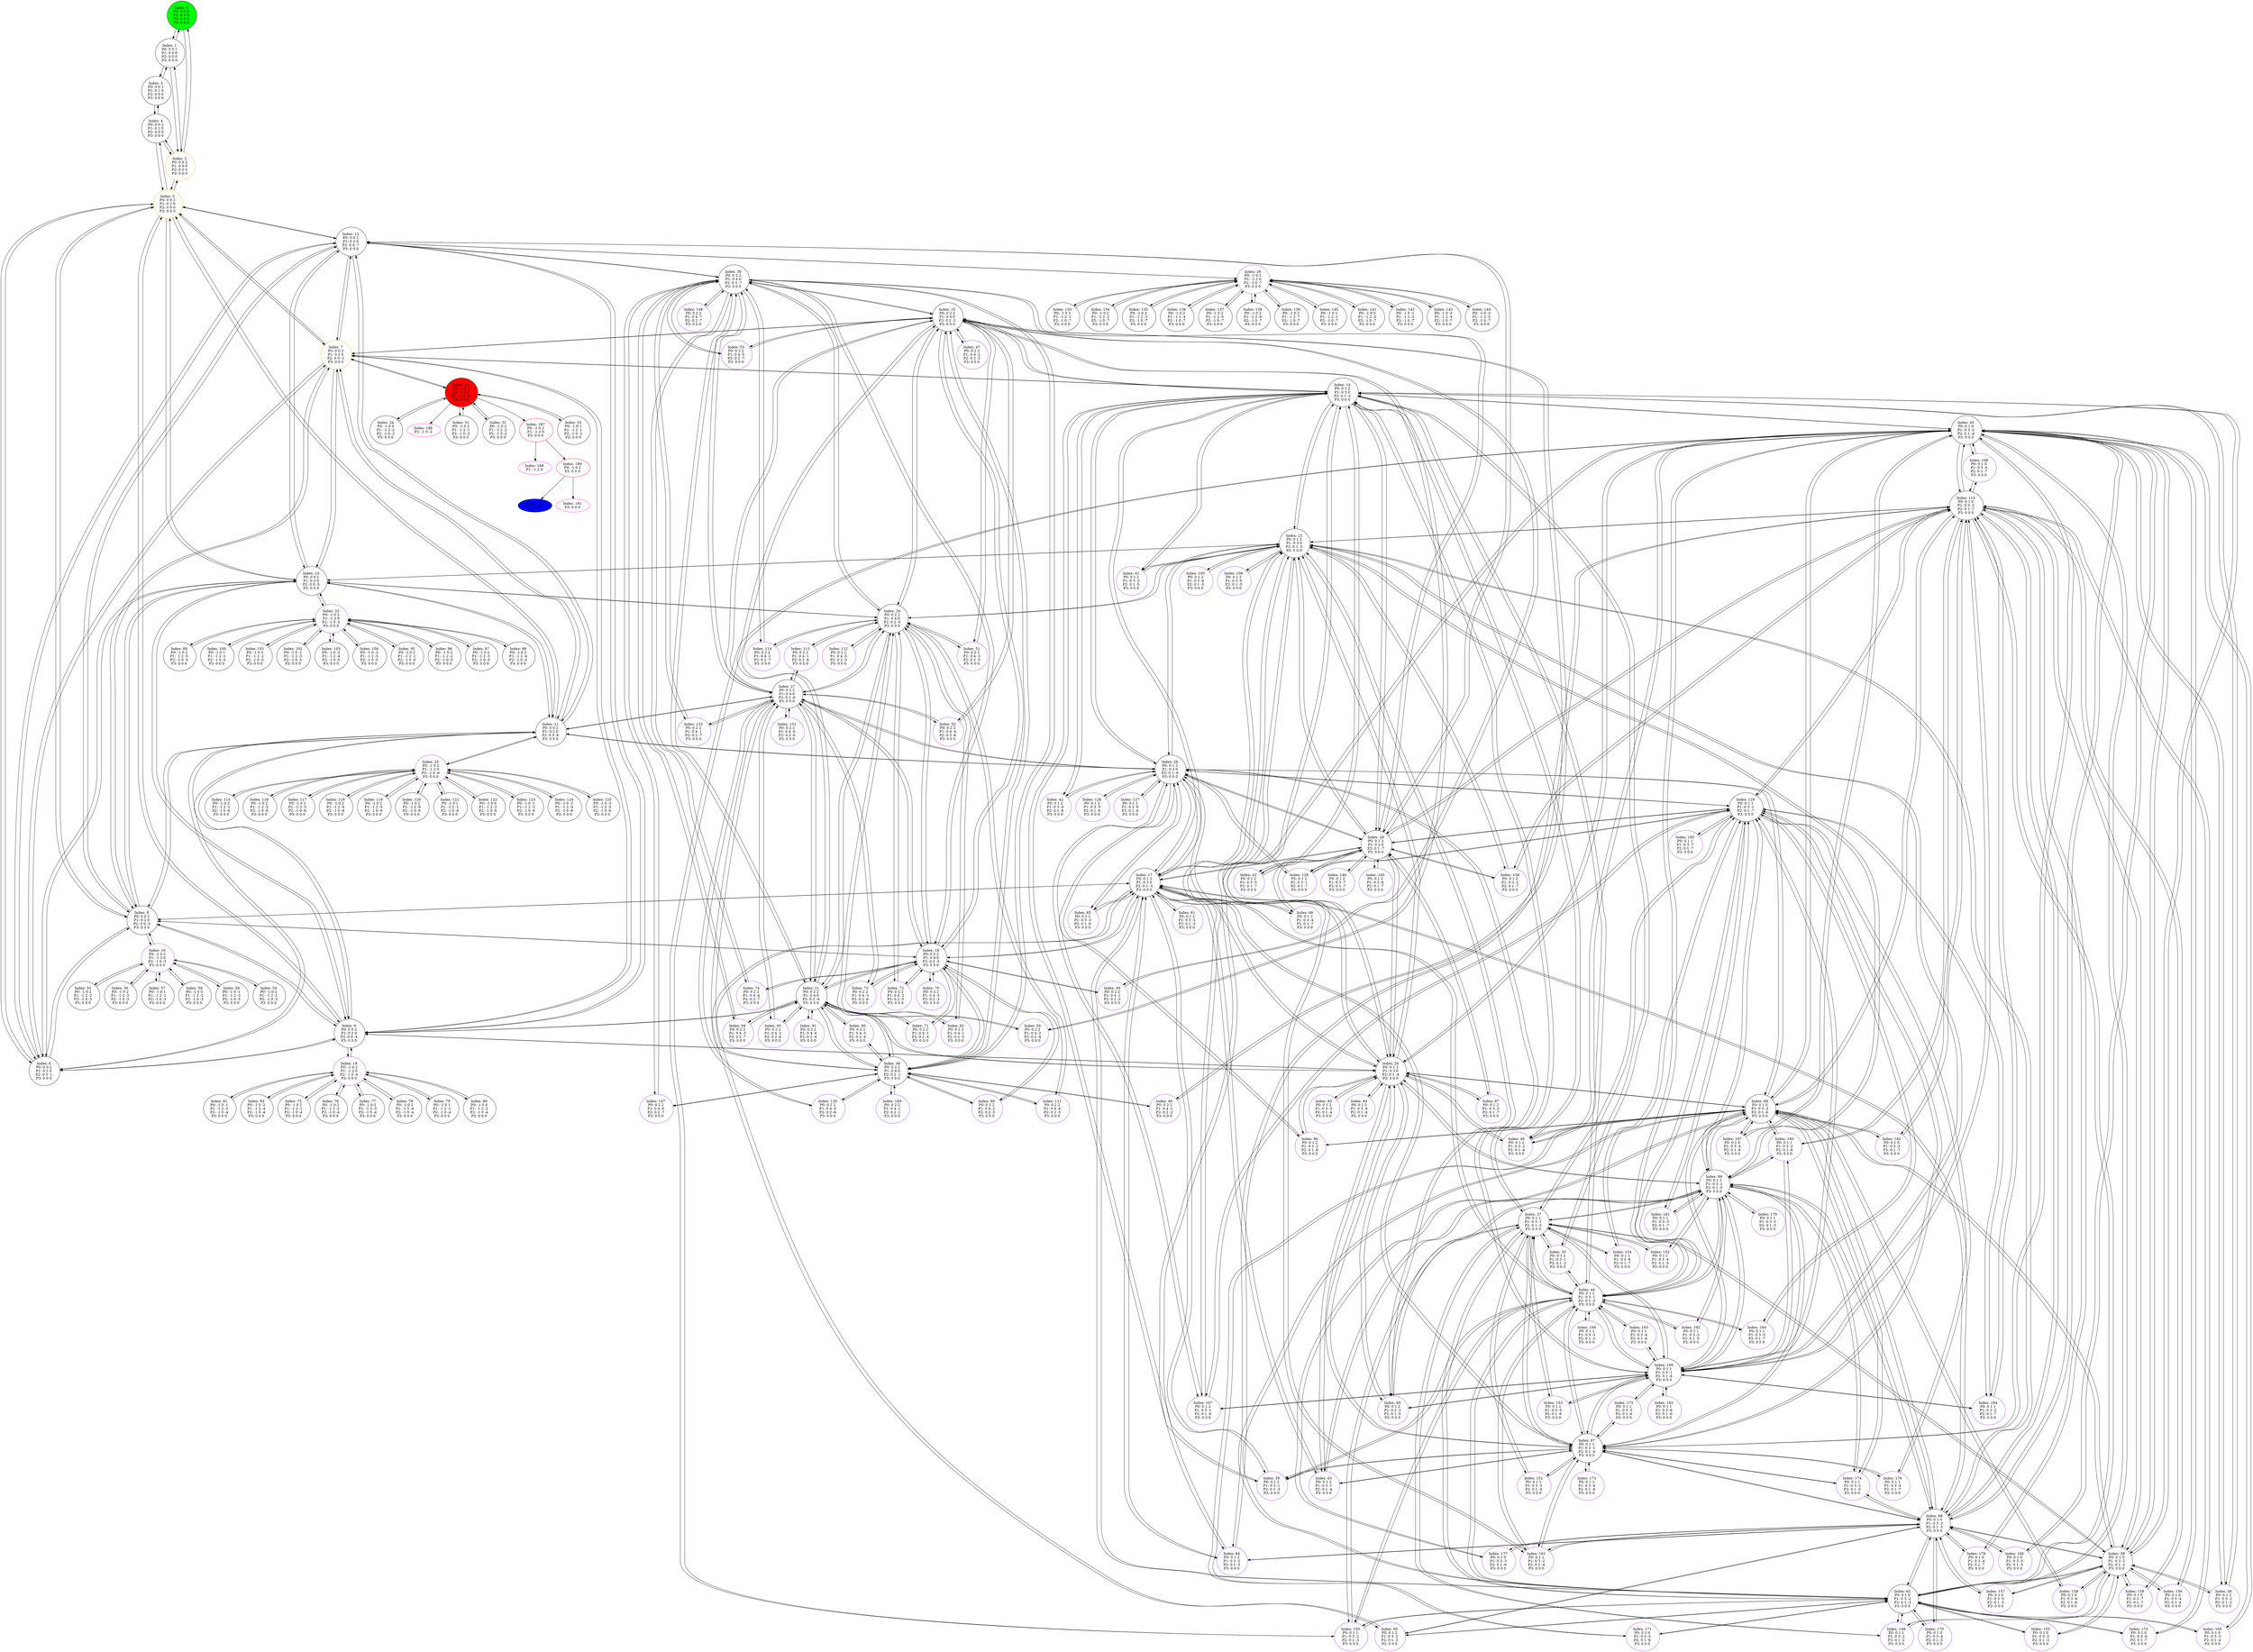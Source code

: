 digraph G {
color = "black"
0[label = "Index: 0 
P0: 0 0 0 
P1: 0 0 0 
P2: 0 0 0 
P3: 0 0 0 
", style="filled", fillcolor = "green"]
1[label = "Index: 1 
P0: 0 0 1 
P1: 0 0 0 
P2: 0 0 0 
P3: 0 0 0 
"]
2[label = "Index: 2 
P0: 0 0 2 
P1: 0 0 0 
P2: 0 0 0 
P3: 0 0 0 
", color = "orange"]
3[label = "Index: 3 
P0: 0 0 1 
P1: 0 1 0 
P2: 0 0 0 
P3: 0 0 0 
"]
4[label = "Index: 4 
P0: 0 0 2 
P1: 0 1 0 
P2: 0 0 0 
P3: 0 0 0 
"]
5[label = "Index: 5 
P0: 0 0 2 
P1: 0 2 0 
P2: 0 0 0 
P3: 0 0 0 
", color = "orange"]
6[label = "Index: 6 
P0: 0 0 2 
P1: 0 2 0 
P2: 0 0 -1 
P3: 0 0 0 
"]
7[label = "Index: 7 
P0: 0 0 2 
P1: 0 2 0 
P2: 0 0 -2 
P3: 0 0 0 
", color = "orange"]
8[label = "Index: 8 
P0: 0 0 2 
P1: 0 2 0 
P2: 0 0 -3 
P3: 0 0 0 
"]
9[label = "Index: 9 
P0: 0 0 2 
P1: 0 2 0 
P2: 0 0 -4 
P3: 0 0 0 
"]
10[label = "Index: 10 
P0: 0 0 2 
P1: 0 2 0 
P2: 0 0 -5 
P3: 0 0 0 
"]
11[label = "Index: 11 
P0: 0 0 2 
P1: 0 2 0 
P2: 0 0 -6 
P3: 0 0 0 
"]
12[label = "Index: 12 
P0: 0 0 2 
P1: 0 2 0 
P2: 0 0 -7 
P3: 0 0 0 
"]
13[label = "Index: 13 
P0: -1 0 2 
P1: -1 2 0 
P2: -1 0 -2 
P3: 0 0 0 
", style="filled", fillcolor = "red"]
14[label = "Index: 14 
P0: 0 1 2 
P1: 0 3 0 
P2: 0 1 -2 
P3: 0 0 0 
"]
15[label = "Index: 15 
P0: 0 2 2 
P1: 0 4 0 
P2: 0 2 -2 
P3: 0 0 0 
"]
16[label = "Index: 16 
P0: -1 0 2 
P1: -1 2 0 
P2: -1 0 -3 
P3: 0 0 0 
", color = "purple"]
17[label = "Index: 17 
P0: 0 1 2 
P1: 0 3 0 
P2: 0 1 -3 
P3: 0 0 0 
"]
18[label = "Index: 18 
P0: 0 2 2 
P1: 0 4 0 
P2: 0 2 -3 
P3: 0 0 0 
"]
19[label = "Index: 19 
P0: -1 0 2 
P1: -1 2 0 
P2: -1 0 -4 
P3: 0 0 0 
", color = "purple"]
20[label = "Index: 20 
P0: 0 1 2 
P1: 0 3 0 
P2: 0 1 -4 
P3: 0 0 0 
"]
21[label = "Index: 21 
P0: 0 2 2 
P1: 0 4 0 
P2: 0 2 -4 
P3: 0 0 0 
"]
22[label = "Index: 22 
P0: -1 0 2 
P1: -1 2 0 
P2: -1 0 -5 
P3: 0 0 0 
", color = "purple"]
23[label = "Index: 23 
P0: 0 1 2 
P1: 0 3 0 
P2: 0 1 -5 
P3: 0 0 0 
"]
24[label = "Index: 24 
P0: 0 2 2 
P1: 0 4 0 
P2: 0 2 -5 
P3: 0 0 0 
"]
25[label = "Index: 25 
P0: -1 0 2 
P1: -1 2 0 
P2: -1 0 -6 
P3: 0 0 0 
", color = "purple"]
26[label = "Index: 26 
P0: 0 1 2 
P1: 0 3 0 
P2: 0 1 -6 
P3: 0 0 0 
"]
27[label = "Index: 27 
P0: 0 2 2 
P1: 0 4 0 
P2: 0 2 -6 
P3: 0 0 0 
"]
28[label = "Index: 28 
P0: -1 0 2 
P1: -1 2 0 
P2: -1 0 -7 
P3: 0 0 0 
", color = "purple"]
29[label = "Index: 29 
P0: 0 1 2 
P1: 0 3 0 
P2: 0 1 -7 
P3: 0 0 0 
"]
30[label = "Index: 30 
P0: 0 2 2 
P1: 0 4 0 
P2: 0 2 -7 
P3: 0 0 0 
"]
31[label = "Index: 31 
P0: -1 0 2 
P1: -1 2 -1 
P2: -1 0 -2 
P3: 0 0 0 
"]
32[label = "Index: 32 
P0: -1 0 2 
P1: -1 2 -2 
P2: -1 0 -2 
P3: 0 0 0 
"]
33[label = "Index: 33 
P0: -1 0 1 
P1: -1 2 -1 
P2: -1 0 -2 
P3: 0 0 0 
"]
34[label = "Index: 34 
P0: -1 0 0 
P1: -1 2 -2 
P2: -1 0 -2 
P3: 0 0 0 
"]
35[label = "Index: 35 
P0: 0 1 2 
P1: 0 3 -1 
P2: 0 1 -2 
P3: 0 0 0 
", color = "purple"]
36[label = "Index: 36 
P0: 0 1 2 
P1: 0 3 -2 
P2: 0 1 -2 
P3: 0 0 0 
", color = "purple"]
37[label = "Index: 37 
P0: 0 1 1 
P1: 0 3 -1 
P2: 0 1 -2 
P3: 0 0 0 
"]
38[label = "Index: 38 
P0: 0 1 0 
P1: 0 3 -2 
P2: 0 1 -2 
P3: 0 0 0 
"]
39[label = "Index: 39 
P0: 0 1 2 
P1: 0 3 -1 
P2: 0 1 -3 
P3: 0 0 0 
", color = "purple"]
40[label = "Index: 40 
P0: 0 1 2 
P1: 0 3 -2 
P2: 0 1 -4 
P3: 0 0 0 
", color = "purple"]
41[label = "Index: 41 
P0: 0 1 2 
P1: 0 3 -3 
P2: 0 1 -5 
P3: 0 0 0 
", color = "purple"]
42[label = "Index: 42 
P0: 0 1 2 
P1: 0 3 -4 
P2: 0 1 -6 
P3: 0 0 0 
", color = "purple"]
43[label = "Index: 43 
P0: 0 1 2 
P1: 0 3 -5 
P2: 0 1 -7 
P3: 0 0 0 
", color = "purple"]
44[label = "Index: 44 
P0: 0 1 1 
P1: 0 3 -1 
P2: 0 1 -3 
P3: 0 0 0 
"]
45[label = "Index: 45 
P0: 0 1 0 
P1: 0 3 -2 
P2: 0 1 -4 
P3: 0 0 0 
"]
46[label = "Index: 46 
P0: 0 2 2 
P1: 0 4 -1 
P2: 0 2 -2 
P3: 0 0 0 
", color = "purple"]
47[label = "Index: 47 
P0: 0 2 2 
P1: 0 4 -2 
P2: 0 2 -2 
P3: 0 0 0 
", color = "purple"]
48[label = "Index: 48 
P0: 0 2 2 
P1: 0 4 0 
P2: 0 2 -1 
P3: 0 0 0 
"]
49[label = "Index: 49 
P0: 0 2 2 
P1: 0 4 -1 
P2: 0 2 -3 
P3: 0 0 0 
", color = "purple"]
50[label = "Index: 50 
P0: 0 2 2 
P1: 0 4 -2 
P2: 0 2 -4 
P3: 0 0 0 
", color = "purple"]
51[label = "Index: 51 
P0: 0 2 2 
P1: 0 4 -3 
P2: 0 2 -5 
P3: 0 0 0 
", color = "purple"]
52[label = "Index: 52 
P0: 0 2 2 
P1: 0 4 -4 
P2: 0 2 -6 
P3: 0 0 0 
", color = "purple"]
53[label = "Index: 53 
P0: 0 2 2 
P1: 0 4 -5 
P2: 0 2 -7 
P3: 0 0 0 
", color = "purple"]
54[label = "Index: 54 
P0: -1 0 2 
P1: -1 2 -1 
P2: -1 0 -3 
P3: 0 0 0 
"]
55[label = "Index: 55 
P0: -1 0 2 
P1: -1 2 -2 
P2: -1 0 -3 
P3: 0 0 0 
"]
56[label = "Index: 56 
P0: -1 0 2 
P1: -1 2 -3 
P2: -1 0 -3 
P3: 0 0 0 
"]
57[label = "Index: 57 
P0: -1 0 1 
P1: -1 2 -1 
P2: -1 0 -3 
P3: 0 0 0 
"]
58[label = "Index: 58 
P0: -1 0 0 
P1: -1 2 -2 
P2: -1 0 -3 
P3: 0 0 0 
"]
59[label = "Index: 59 
P0: -1 0 -1 
P1: -1 2 -3 
P2: -1 0 -3 
P3: 0 0 0 
"]
60[label = "Index: 60 
P0: 0 1 2 
P1: 0 3 -2 
P2: 0 1 -3 
P3: 0 0 0 
", color = "purple"]
61[label = "Index: 61 
P0: 0 1 2 
P1: 0 3 -3 
P2: 0 1 -3 
P3: 0 0 0 
", color = "purple"]
62[label = "Index: 62 
P0: 0 1 0 
P1: 0 3 -2 
P2: 0 1 -3 
P3: 0 0 0 
"]
63[label = "Index: 63 
P0: 0 1 2 
P1: 0 3 -1 
P2: 0 1 -4 
P3: 0 0 0 
", color = "purple"]
64[label = "Index: 64 
P0: 0 1 2 
P1: 0 3 -2 
P2: 0 1 -5 
P3: 0 0 0 
", color = "purple"]
65[label = "Index: 65 
P0: 0 1 2 
P1: 0 3 -3 
P2: 0 1 -6 
P3: 0 0 0 
", color = "purple"]
66[label = "Index: 66 
P0: 0 1 2 
P1: 0 3 -4 
P2: 0 1 -7 
P3: 0 0 0 
", color = "purple"]
67[label = "Index: 67 
P0: 0 1 1 
P1: 0 3 -1 
P2: 0 1 -4 
P3: 0 0 0 
"]
68[label = "Index: 68 
P0: 0 1 0 
P1: 0 3 -2 
P2: 0 1 -5 
P3: 0 0 0 
"]
69[label = "Index: 69 
P0: 0 2 2 
P1: 0 4 -2 
P2: 0 2 -3 
P3: 0 0 0 
", color = "purple"]
70[label = "Index: 70 
P0: 0 2 2 
P1: 0 4 -3 
P2: 0 2 -3 
P3: 0 0 0 
", color = "purple"]
71[label = "Index: 71 
P0: 0 2 2 
P1: 0 4 -1 
P2: 0 2 -4 
P3: 0 0 0 
", color = "purple"]
72[label = "Index: 72 
P0: 0 2 2 
P1: 0 4 -2 
P2: 0 2 -5 
P3: 0 0 0 
", color = "purple"]
73[label = "Index: 73 
P0: 0 2 2 
P1: 0 4 -3 
P2: 0 2 -6 
P3: 0 0 0 
", color = "purple"]
74[label = "Index: 74 
P0: 0 2 2 
P1: 0 4 -4 
P2: 0 2 -7 
P3: 0 0 0 
", color = "purple"]
75[label = "Index: 75 
P0: -1 0 2 
P1: -1 2 -1 
P2: -1 0 -4 
P3: 0 0 0 
"]
76[label = "Index: 76 
P0: -1 0 2 
P1: -1 2 -2 
P2: -1 0 -4 
P3: 0 0 0 
"]
77[label = "Index: 77 
P0: -1 0 2 
P1: -1 2 -3 
P2: -1 0 -4 
P3: 0 0 0 
"]
78[label = "Index: 78 
P0: -1 0 2 
P1: -1 2 -4 
P2: -1 0 -4 
P3: 0 0 0 
"]
79[label = "Index: 79 
P0: -1 0 1 
P1: -1 2 -1 
P2: -1 0 -4 
P3: 0 0 0 
"]
80[label = "Index: 80 
P0: -1 0 0 
P1: -1 2 -2 
P2: -1 0 -4 
P3: 0 0 0 
"]
81[label = "Index: 81 
P0: -1 0 -1 
P1: -1 2 -3 
P2: -1 0 -4 
P3: 0 0 0 
"]
82[label = "Index: 82 
P0: -1 0 -2 
P1: -1 2 -4 
P2: -1 0 -4 
P3: 0 0 0 
"]
83[label = "Index: 83 
P0: 0 1 2 
P1: 0 3 -3 
P2: 0 1 -4 
P3: 0 0 0 
", color = "purple"]
84[label = "Index: 84 
P0: 0 1 2 
P1: 0 3 -4 
P2: 0 1 -4 
P3: 0 0 0 
", color = "purple"]
85[label = "Index: 85 
P0: 0 1 2 
P1: 0 3 -1 
P2: 0 1 -5 
P3: 0 0 0 
", color = "purple"]
86[label = "Index: 86 
P0: 0 1 2 
P1: 0 3 -2 
P2: 0 1 -6 
P3: 0 0 0 
", color = "purple"]
87[label = "Index: 87 
P0: 0 1 2 
P1: 0 3 -3 
P2: 0 1 -7 
P3: 0 0 0 
", color = "purple"]
88[label = "Index: 88 
P0: 0 1 1 
P1: 0 3 -1 
P2: 0 1 -5 
P3: 0 0 0 
"]
89[label = "Index: 89 
P0: 0 1 0 
P1: 0 3 -2 
P2: 0 1 -6 
P3: 0 0 0 
"]
90[label = "Index: 90 
P0: 0 2 2 
P1: 0 4 -3 
P2: 0 2 -4 
P3: 0 0 0 
", color = "purple"]
91[label = "Index: 91 
P0: 0 2 2 
P1: 0 4 -4 
P2: 0 2 -4 
P3: 0 0 0 
", color = "purple"]
92[label = "Index: 92 
P0: 0 2 2 
P1: 0 4 -1 
P2: 0 2 -5 
P3: 0 0 0 
", color = "purple"]
93[label = "Index: 93 
P0: 0 2 2 
P1: 0 4 -2 
P2: 0 2 -6 
P3: 0 0 0 
", color = "purple"]
94[label = "Index: 94 
P0: 0 2 2 
P1: 0 4 -3 
P2: 0 2 -7 
P3: 0 0 0 
", color = "purple"]
95[label = "Index: 95 
P0: -1 0 2 
P1: -1 2 -1 
P2: -1 0 -5 
P3: 0 0 0 
"]
96[label = "Index: 96 
P0: -1 0 2 
P1: -1 2 -2 
P2: -1 0 -5 
P3: 0 0 0 
"]
97[label = "Index: 97 
P0: -1 0 2 
P1: -1 2 -3 
P2: -1 0 -5 
P3: 0 0 0 
"]
98[label = "Index: 98 
P0: -1 0 2 
P1: -1 2 -4 
P2: -1 0 -5 
P3: 0 0 0 
"]
99[label = "Index: 99 
P0: -1 0 2 
P1: -1 2 -5 
P2: -1 0 -5 
P3: 0 0 0 
"]
100[label = "Index: 100 
P0: -1 0 1 
P1: -1 2 -1 
P2: -1 0 -5 
P3: 0 0 0 
"]
101[label = "Index: 101 
P0: -1 0 0 
P1: -1 2 -2 
P2: -1 0 -5 
P3: 0 0 0 
"]
102[label = "Index: 102 
P0: -1 0 -1 
P1: -1 2 -3 
P2: -1 0 -5 
P3: 0 0 0 
"]
103[label = "Index: 103 
P0: -1 0 -2 
P1: -1 2 -4 
P2: -1 0 -5 
P3: 0 0 0 
"]
104[label = "Index: 104 
P0: -1 0 -3 
P1: -1 2 -5 
P2: -1 0 -5 
P3: 0 0 0 
"]
105[label = "Index: 105 
P0: 0 1 2 
P1: 0 3 -4 
P2: 0 1 -5 
P3: 0 0 0 
", color = "purple"]
106[label = "Index: 106 
P0: 0 1 2 
P1: 0 3 -5 
P2: 0 1 -5 
P3: 0 0 0 
", color = "purple"]
107[label = "Index: 107 
P0: 0 1 2 
P1: 0 3 -1 
P2: 0 1 -6 
P3: 0 0 0 
", color = "purple"]
108[label = "Index: 108 
P0: 0 1 2 
P1: 0 3 -2 
P2: 0 1 -7 
P3: 0 0 0 
", color = "purple"]
109[label = "Index: 109 
P0: 0 1 1 
P1: 0 3 -1 
P2: 0 1 -6 
P3: 0 0 0 
"]
110[label = "Index: 110 
P0: 0 1 0 
P1: 0 3 -2 
P2: 0 1 -7 
P3: 0 0 0 
"]
111[label = "Index: 111 
P0: 0 2 2 
P1: 0 4 -4 
P2: 0 2 -5 
P3: 0 0 0 
", color = "purple"]
112[label = "Index: 112 
P0: 0 2 2 
P1: 0 4 -5 
P2: 0 2 -5 
P3: 0 0 0 
", color = "purple"]
113[label = "Index: 113 
P0: 0 2 2 
P1: 0 4 -1 
P2: 0 2 -6 
P3: 0 0 0 
", color = "purple"]
114[label = "Index: 114 
P0: 0 2 2 
P1: 0 4 -2 
P2: 0 2 -7 
P3: 0 0 0 
", color = "purple"]
115[label = "Index: 115 
P0: -1 0 2 
P1: -1 2 -1 
P2: -1 0 -6 
P3: 0 0 0 
"]
116[label = "Index: 116 
P0: -1 0 2 
P1: -1 2 -2 
P2: -1 0 -6 
P3: 0 0 0 
"]
117[label = "Index: 117 
P0: -1 0 2 
P1: -1 2 -3 
P2: -1 0 -6 
P3: 0 0 0 
"]
118[label = "Index: 118 
P0: -1 0 2 
P1: -1 2 -4 
P2: -1 0 -6 
P3: 0 0 0 
"]
119[label = "Index: 119 
P0: -1 0 2 
P1: -1 2 -5 
P2: -1 0 -6 
P3: 0 0 0 
"]
120[label = "Index: 120 
P0: -1 0 2 
P1: -1 2 -6 
P2: -1 0 -6 
P3: 0 0 0 
"]
121[label = "Index: 121 
P0: -1 0 1 
P1: -1 2 -1 
P2: -1 0 -6 
P3: 0 0 0 
"]
122[label = "Index: 122 
P0: -1 0 0 
P1: -1 2 -2 
P2: -1 0 -6 
P3: 0 0 0 
"]
123[label = "Index: 123 
P0: -1 0 -1 
P1: -1 2 -3 
P2: -1 0 -6 
P3: 0 0 0 
"]
124[label = "Index: 124 
P0: -1 0 -2 
P1: -1 2 -4 
P2: -1 0 -6 
P3: 0 0 0 
"]
125[label = "Index: 125 
P0: -1 0 -3 
P1: -1 2 -5 
P2: -1 0 -6 
P3: 0 0 0 
"]
126[label = "Index: 126 
P0: 0 1 2 
P1: 0 3 -5 
P2: 0 1 -6 
P3: 0 0 0 
", color = "purple"]
127[label = "Index: 127 
P0: 0 1 2 
P1: 0 3 -6 
P2: 0 1 -6 
P3: 0 0 0 
", color = "purple"]
128[label = "Index: 128 
P0: 0 1 2 
P1: 0 3 -1 
P2: 0 1 -7 
P3: 0 0 0 
", color = "purple"]
129[label = "Index: 129 
P0: 0 1 1 
P1: 0 3 -1 
P2: 0 1 -7 
P3: 0 0 0 
"]
130[label = "Index: 130 
P0: 0 2 2 
P1: 0 4 -5 
P2: 0 2 -6 
P3: 0 0 0 
", color = "purple"]
131[label = "Index: 131 
P0: 0 2 2 
P1: 0 4 -6 
P2: 0 2 -6 
P3: 0 0 0 
", color = "purple"]
132[label = "Index: 132 
P0: 0 2 2 
P1: 0 4 -1 
P2: 0 2 -7 
P3: 0 0 0 
", color = "purple"]
133[label = "Index: 133 
P0: -1 0 2 
P1: -1 2 -1 
P2: -1 0 -7 
P3: 0 0 0 
"]
134[label = "Index: 134 
P0: -1 0 2 
P1: -1 2 -2 
P2: -1 0 -7 
P3: 0 0 0 
"]
135[label = "Index: 135 
P0: -1 0 2 
P1: -1 2 -3 
P2: -1 0 -7 
P3: 0 0 0 
"]
136[label = "Index: 136 
P0: -1 0 2 
P1: -1 2 -4 
P2: -1 0 -7 
P3: 0 0 0 
"]
137[label = "Index: 137 
P0: -1 0 2 
P1: -1 2 -5 
P2: -1 0 -7 
P3: 0 0 0 
"]
138[label = "Index: 138 
P0: -1 0 2 
P1: -1 2 -6 
P2: -1 0 -7 
P3: 0 0 0 
"]
139[label = "Index: 139 
P0: -1 0 2 
P1: -1 2 -7 
P2: -1 0 -7 
P3: 0 0 0 
"]
140[label = "Index: 140 
P0: -1 0 1 
P1: -1 2 -1 
P2: -1 0 -7 
P3: 0 0 0 
"]
141[label = "Index: 141 
P0: -1 0 0 
P1: -1 2 -2 
P2: -1 0 -7 
P3: 0 0 0 
"]
142[label = "Index: 142 
P0: -1 0 -1 
P1: -1 2 -3 
P2: -1 0 -7 
P3: 0 0 0 
"]
143[label = "Index: 143 
P0: -1 0 -2 
P1: -1 2 -4 
P2: -1 0 -7 
P3: 0 0 0 
"]
144[label = "Index: 144 
P0: -1 0 -3 
P1: -1 2 -5 
P2: -1 0 -7 
P3: 0 0 0 
"]
145[label = "Index: 145 
P0: 0 1 2 
P1: 0 3 -6 
P2: 0 1 -7 
P3: 0 0 0 
", color = "purple"]
146[label = "Index: 146 
P0: 0 1 2 
P1: 0 3 -7 
P2: 0 1 -7 
P3: 0 0 0 
", color = "purple"]
147[label = "Index: 147 
P0: 0 2 2 
P1: 0 4 -6 
P2: 0 2 -7 
P3: 0 0 0 
", color = "purple"]
148[label = "Index: 148 
P0: 0 2 2 
P1: 0 4 -7 
P2: 0 2 -7 
P3: 0 0 0 
", color = "purple"]
149[label = "Index: 149 
P0: 0 1 1 
P1: 0 3 -2 
P2: 0 1 -2 
P3: 0 0 0 
", color = "purple"]
150[label = "Index: 150 
P0: 0 1 1 
P1: 0 3 -2 
P2: 0 1 -3 
P3: 0 0 0 
", color = "purple"]
151[label = "Index: 151 
P0: 0 1 1 
P1: 0 3 -3 
P2: 0 1 -4 
P3: 0 0 0 
", color = "purple"]
152[label = "Index: 152 
P0: 0 1 1 
P1: 0 3 -4 
P2: 0 1 -5 
P3: 0 0 0 
", color = "purple"]
153[label = "Index: 153 
P0: 0 1 1 
P1: 0 3 -5 
P2: 0 1 -6 
P3: 0 0 0 
", color = "purple"]
154[label = "Index: 154 
P0: 0 1 1 
P1: 0 3 -6 
P2: 0 1 -7 
P3: 0 0 0 
", color = "purple"]
155[label = "Index: 155 
P0: 0 1 0 
P1: 0 3 -3 
P2: 0 1 -3 
P3: 0 0 0 
", color = "purple"]
156[label = "Index: 156 
P0: 0 1 0 
P1: 0 3 -4 
P2: 0 1 -4 
P3: 0 0 0 
", color = "purple"]
157[label = "Index: 157 
P0: 0 1 0 
P1: 0 3 -5 
P2: 0 1 -5 
P3: 0 0 0 
", color = "purple"]
158[label = "Index: 158 
P0: 0 1 0 
P1: 0 3 -6 
P2: 0 1 -6 
P3: 0 0 0 
", color = "purple"]
159[label = "Index: 159 
P0: 0 1 0 
P1: 0 3 -7 
P2: 0 1 -7 
P3: 0 0 0 
", color = "purple"]
160[label = "Index: 160 
P0: 0 1 1 
P1: 0 3 -3 
P2: 0 1 -3 
P3: 0 0 0 
", color = "purple"]
161[label = "Index: 161 
P0: 0 1 1 
P1: 0 3 -2 
P2: 0 1 -4 
P3: 0 0 0 
", color = "purple"]
162[label = "Index: 162 
P0: 0 1 1 
P1: 0 3 -3 
P2: 0 1 -5 
P3: 0 0 0 
", color = "purple"]
163[label = "Index: 163 
P0: 0 1 1 
P1: 0 3 -4 
P2: 0 1 -6 
P3: 0 0 0 
", color = "purple"]
164[label = "Index: 164 
P0: 0 1 1 
P1: 0 3 -5 
P2: 0 1 -7 
P3: 0 0 0 
", color = "purple"]
165[label = "Index: 165 
P0: 0 1 0 
P1: 0 3 -3 
P2: 0 1 -4 
P3: 0 0 0 
", color = "purple"]
166[label = "Index: 166 
P0: 0 1 0 
P1: 0 3 -3 
P2: 0 1 -5 
P3: 0 0 0 
", color = "purple"]
167[label = "Index: 167 
P0: 0 1 0 
P1: 0 3 -4 
P2: 0 1 -6 
P3: 0 0 0 
", color = "purple"]
168[label = "Index: 168 
P0: 0 1 0 
P1: 0 3 -5 
P2: 0 1 -7 
P3: 0 0 0 
", color = "purple"]
169[label = "Index: 169 
P0: 0 2 2 
P1: 0 4 -1 
P2: 0 2 -1 
P3: 0 0 0 
", color = "purple"]
170[label = "Index: 170 
P0: 0 1 0 
P1: 0 3 -4 
P2: 0 1 -5 
P3: 0 0 0 
", color = "purple"]
171[label = "Index: 171 
P0: 0 1 0 
P1: 0 3 -5 
P2: 0 1 -6 
P3: 0 0 0 
", color = "purple"]
172[label = "Index: 172 
P0: 0 1 0 
P1: 0 3 -6 
P2: 0 1 -7 
P3: 0 0 0 
", color = "purple"]
173[label = "Index: 173 
P0: 0 1 1 
P1: 0 3 -4 
P2: 0 1 -4 
P3: 0 0 0 
", color = "purple"]
174[label = "Index: 174 
P0: 0 1 1 
P1: 0 3 -2 
P2: 0 1 -5 
P3: 0 0 0 
", color = "purple"]
175[label = "Index: 175 
P0: 0 1 1 
P1: 0 3 -3 
P2: 0 1 -6 
P3: 0 0 0 
", color = "purple"]
176[label = "Index: 176 
P0: 0 1 1 
P1: 0 3 -4 
P2: 0 1 -7 
P3: 0 0 0 
", color = "purple"]
177[label = "Index: 177 
P0: 0 1 0 
P1: 0 3 -3 
P2: 0 1 -6 
P3: 0 0 0 
", color = "purple"]
178[label = "Index: 178 
P0: 0 1 0 
P1: 0 3 -4 
P2: 0 1 -7 
P3: 0 0 0 
", color = "purple"]
179[label = "Index: 179 
P0: 0 1 1 
P1: 0 3 -5 
P2: 0 1 -5 
P3: 0 0 0 
", color = "purple"]
180[label = "Index: 180 
P0: 0 1 1 
P1: 0 3 -2 
P2: 0 1 -6 
P3: 0 0 0 
", color = "purple"]
181[label = "Index: 181 
P0: 0 1 1 
P1: 0 3 -3 
P2: 0 1 -7 
P3: 0 0 0 
", color = "purple"]
182[label = "Index: 182 
P0: 0 1 0 
P1: 0 3 -3 
P2: 0 1 -7 
P3: 0 0 0 
", color = "purple"]
183[label = "Index: 183 
P0: 0 1 1 
P1: 0 3 -6 
P2: 0 1 -6 
P3: 0 0 0 
", color = "purple"]
184[label = "Index: 184 
P0: 0 1 1 
P1: 0 3 -2 
P2: 0 1 -7 
P3: 0 0 0 
", color = "purple"]
185[label = "Index: 185 
P0: 0 1 1 
P1: 0 3 -7 
P2: 0 1 -7 
P3: 0 0 0 
", color = "purple"]
186[label = "Index: 186 
P2: -1 0 -2 
", color = "fuchsia"]
187[label = "Index: 187 
P0: -1 0 2 
P1: -1 2 0 
P3: 0 0 0 
", color = "red"]
188[label = "Index: 188 
P1: -1 2 0 
", color = "fuchsia"]
189[label = "Index: 189 
P0: -1 0 2 
P3: 0 0 0 
", color = "red"]
190[label = "Index: 190 
P0: -1 0 2 
", style="filled", fillcolor = "blue"]
191[label = "Index: 191 
P3: 0 0 0 
", color = "fuchsia"]
0 -> 1
0 -> 2

1 -> 0
1 -> 2
1 -> 3

2 -> 0
2 -> 1
2 -> 4
2 -> 5

3 -> 1
3 -> 4

4 -> 2
4 -> 3
4 -> 5

5 -> 2
5 -> 4
5 -> 6
5 -> 7
5 -> 8
5 -> 9
5 -> 10
5 -> 11
5 -> 12

6 -> 5
6 -> 7
6 -> 8
6 -> 9
6 -> 10
6 -> 11
6 -> 12

7 -> 5
7 -> 6
7 -> 8
7 -> 9
7 -> 10
7 -> 11
7 -> 12
7 -> 13
7 -> 14
7 -> 15

8 -> 5
8 -> 6
8 -> 7
8 -> 9
8 -> 10
8 -> 11
8 -> 12
8 -> 16
8 -> 17
8 -> 18

9 -> 5
9 -> 6
9 -> 7
9 -> 8
9 -> 10
9 -> 11
9 -> 12
9 -> 19
9 -> 20
9 -> 21

10 -> 5
10 -> 6
10 -> 7
10 -> 8
10 -> 9
10 -> 11
10 -> 12
10 -> 22
10 -> 23
10 -> 24

11 -> 5
11 -> 6
11 -> 7
11 -> 8
11 -> 9
11 -> 10
11 -> 12
11 -> 25
11 -> 26
11 -> 27

12 -> 5
12 -> 6
12 -> 7
12 -> 8
12 -> 9
12 -> 10
12 -> 11
12 -> 28
12 -> 29
12 -> 30

13 -> 7
13 -> 31
13 -> 32
13 -> 33
13 -> 34
13 -> 187
13 -> 186

14 -> 7
14 -> 35
14 -> 36
14 -> 37
14 -> 38
14 -> 17
14 -> 20
14 -> 23
14 -> 26
14 -> 29
14 -> 39
14 -> 40
14 -> 41
14 -> 42
14 -> 43
14 -> 15
14 -> 44
14 -> 45

15 -> 7
15 -> 14
15 -> 46
15 -> 47
15 -> 18
15 -> 21
15 -> 24
15 -> 27
15 -> 30
15 -> 48
15 -> 49
15 -> 50
15 -> 51
15 -> 52
15 -> 53

16 -> 8
16 -> 54
16 -> 55
16 -> 56
16 -> 57
16 -> 58
16 -> 59

17 -> 8
17 -> 14
17 -> 39
17 -> 60
17 -> 61
17 -> 44
17 -> 62
17 -> 20
17 -> 23
17 -> 26
17 -> 29
17 -> 63
17 -> 64
17 -> 65
17 -> 66
17 -> 18
17 -> 67
17 -> 68

18 -> 8
18 -> 15
18 -> 17
18 -> 49
18 -> 69
18 -> 70
18 -> 21
18 -> 24
18 -> 27
18 -> 30
18 -> 48
18 -> 71
18 -> 72
18 -> 73
18 -> 74

19 -> 9
19 -> 75
19 -> 76
19 -> 77
19 -> 78
19 -> 79
19 -> 80
19 -> 81
19 -> 82

20 -> 9
20 -> 14
20 -> 17
20 -> 63
20 -> 40
20 -> 83
20 -> 84
20 -> 67
20 -> 45
20 -> 23
20 -> 26
20 -> 29
20 -> 85
20 -> 86
20 -> 87
20 -> 21
20 -> 88
20 -> 89

21 -> 9
21 -> 15
21 -> 18
21 -> 20
21 -> 71
21 -> 50
21 -> 90
21 -> 91
21 -> 24
21 -> 27
21 -> 30
21 -> 48
21 -> 92
21 -> 93
21 -> 94

22 -> 10
22 -> 95
22 -> 96
22 -> 97
22 -> 98
22 -> 99
22 -> 100
22 -> 101
22 -> 102
22 -> 103
22 -> 104

23 -> 10
23 -> 14
23 -> 17
23 -> 20
23 -> 85
23 -> 64
23 -> 41
23 -> 105
23 -> 106
23 -> 88
23 -> 68
23 -> 26
23 -> 29
23 -> 107
23 -> 108
23 -> 24
23 -> 109
23 -> 110

24 -> 10
24 -> 15
24 -> 18
24 -> 21
24 -> 23
24 -> 92
24 -> 72
24 -> 51
24 -> 111
24 -> 112
24 -> 27
24 -> 30
24 -> 48
24 -> 113
24 -> 114

25 -> 11
25 -> 115
25 -> 116
25 -> 117
25 -> 118
25 -> 119
25 -> 120
25 -> 121
25 -> 122
25 -> 123
25 -> 124
25 -> 125

26 -> 11
26 -> 14
26 -> 17
26 -> 20
26 -> 23
26 -> 107
26 -> 86
26 -> 65
26 -> 42
26 -> 126
26 -> 127
26 -> 109
26 -> 89
26 -> 29
26 -> 128
26 -> 27
26 -> 129

27 -> 11
27 -> 15
27 -> 18
27 -> 21
27 -> 24
27 -> 26
27 -> 113
27 -> 93
27 -> 73
27 -> 52
27 -> 130
27 -> 131
27 -> 30
27 -> 48
27 -> 132

28 -> 12
28 -> 133
28 -> 134
28 -> 135
28 -> 136
28 -> 137
28 -> 138
28 -> 139
28 -> 140
28 -> 141
28 -> 142
28 -> 143
28 -> 144

29 -> 12
29 -> 14
29 -> 17
29 -> 20
29 -> 23
29 -> 26
29 -> 128
29 -> 108
29 -> 87
29 -> 66
29 -> 43
29 -> 145
29 -> 146
29 -> 129
29 -> 110
29 -> 30

30 -> 12
30 -> 15
30 -> 18
30 -> 21
30 -> 24
30 -> 27
30 -> 29
30 -> 132
30 -> 114
30 -> 94
30 -> 74
30 -> 53
30 -> 147
30 -> 148
30 -> 48

31 -> 13

32 -> 13

33 -> 13

34 -> 13

35 -> 14
35 -> 37
35 -> 44

36 -> 14
36 -> 38
36 -> 45

37 -> 14
37 -> 35
37 -> 149
37 -> 38
37 -> 44
37 -> 67
37 -> 88
37 -> 109
37 -> 129
37 -> 150
37 -> 151
37 -> 152
37 -> 153
37 -> 154
37 -> 62

38 -> 14
38 -> 37
38 -> 149
38 -> 36
38 -> 62
38 -> 45
38 -> 68
38 -> 89
38 -> 110
38 -> 155
38 -> 156
38 -> 157
38 -> 158
38 -> 159

39 -> 14
39 -> 17
39 -> 44
39 -> 67

40 -> 14
40 -> 20
40 -> 45
40 -> 89

41 -> 14
41 -> 23

42 -> 14
42 -> 26

43 -> 14
43 -> 29

44 -> 14
44 -> 17
44 -> 37
44 -> 39
44 -> 150
44 -> 160
44 -> 62
44 -> 67
44 -> 88
44 -> 109
44 -> 129
44 -> 35
44 -> 161
44 -> 162
44 -> 163
44 -> 164
44 -> 45

45 -> 14
45 -> 20
45 -> 38
45 -> 44
45 -> 161
45 -> 40
45 -> 165
45 -> 156
45 -> 67
45 -> 68
45 -> 89
45 -> 110
45 -> 62
45 -> 150
45 -> 36
45 -> 166
45 -> 167
45 -> 168

46 -> 15
46 -> 48

47 -> 15

48 -> 15
48 -> 18
48 -> 21
48 -> 24
48 -> 27
48 -> 30
48 -> 169
48 -> 46
48 -> 69
48 -> 90
48 -> 111
48 -> 130
48 -> 147

49 -> 15
49 -> 18

50 -> 15
50 -> 21

51 -> 15
51 -> 24

52 -> 15
52 -> 27

53 -> 15
53 -> 30

54 -> 16

55 -> 16

56 -> 16

57 -> 16

58 -> 16

59 -> 16

60 -> 17
60 -> 62
60 -> 68

61 -> 17

62 -> 17
62 -> 37
62 -> 38
62 -> 44
62 -> 45
62 -> 150
62 -> 60
62 -> 155
62 -> 68
62 -> 89
62 -> 110
62 -> 149
62 -> 165
62 -> 170
62 -> 171
62 -> 172

63 -> 17
63 -> 20
63 -> 67
63 -> 88

64 -> 17
64 -> 23
64 -> 68
64 -> 110

65 -> 17
65 -> 26

66 -> 17
66 -> 29

67 -> 17
67 -> 20
67 -> 37
67 -> 44
67 -> 45
67 -> 63
67 -> 161
67 -> 151
67 -> 173
67 -> 88
67 -> 109
67 -> 129
67 -> 39
67 -> 174
67 -> 175
67 -> 176
67 -> 68

68 -> 17
68 -> 23
68 -> 38
68 -> 45
68 -> 62
68 -> 67
68 -> 174
68 -> 64
68 -> 166
68 -> 170
68 -> 157
68 -> 88
68 -> 89
68 -> 110
68 -> 161
68 -> 60
68 -> 177
68 -> 178

69 -> 18
69 -> 48

70 -> 18

71 -> 18
71 -> 21

72 -> 18
72 -> 24

73 -> 18
73 -> 27

74 -> 18
74 -> 30

75 -> 19

76 -> 19

77 -> 19

78 -> 19

79 -> 19

80 -> 19

81 -> 19

82 -> 19

83 -> 20

84 -> 20

85 -> 20
85 -> 23
85 -> 88
85 -> 109

86 -> 20
86 -> 26
86 -> 89

87 -> 20
87 -> 29

88 -> 20
88 -> 23
88 -> 37
88 -> 44
88 -> 67
88 -> 68
88 -> 85
88 -> 174
88 -> 162
88 -> 152
88 -> 179
88 -> 109
88 -> 129
88 -> 63
88 -> 180
88 -> 181
88 -> 89

89 -> 20
89 -> 26
89 -> 38
89 -> 45
89 -> 62
89 -> 68
89 -> 88
89 -> 180
89 -> 86
89 -> 177
89 -> 167
89 -> 171
89 -> 158
89 -> 109
89 -> 110
89 -> 174
89 -> 40
89 -> 182

90 -> 21
90 -> 48

91 -> 21

92 -> 21
92 -> 24

93 -> 21
93 -> 27

94 -> 21
94 -> 30

95 -> 22

96 -> 22

97 -> 22

98 -> 22

99 -> 22

100 -> 22

101 -> 22

102 -> 22

103 -> 22

104 -> 22

105 -> 23

106 -> 23

107 -> 23
107 -> 26
107 -> 109
107 -> 129

108 -> 23
108 -> 29
108 -> 110

109 -> 23
109 -> 26
109 -> 37
109 -> 44
109 -> 67
109 -> 88
109 -> 89
109 -> 107
109 -> 180
109 -> 175
109 -> 163
109 -> 153
109 -> 183
109 -> 129
109 -> 85
109 -> 184
109 -> 110

110 -> 23
110 -> 29
110 -> 38
110 -> 45
110 -> 62
110 -> 68
110 -> 89
110 -> 109
110 -> 184
110 -> 108
110 -> 182
110 -> 178
110 -> 168
110 -> 172
110 -> 159
110 -> 129
110 -> 180
110 -> 64

111 -> 24
111 -> 48

112 -> 24

113 -> 24
113 -> 27

114 -> 24
114 -> 30

115 -> 25

116 -> 25

117 -> 25

118 -> 25

119 -> 25

120 -> 25

121 -> 25

122 -> 25

123 -> 25

124 -> 25

125 -> 25

126 -> 26

127 -> 26

128 -> 26
128 -> 29
128 -> 129

129 -> 26
129 -> 29
129 -> 37
129 -> 44
129 -> 67
129 -> 88
129 -> 109
129 -> 110
129 -> 128
129 -> 184
129 -> 181
129 -> 176
129 -> 164
129 -> 154
129 -> 185
129 -> 107

130 -> 27
130 -> 48

131 -> 27

132 -> 27
132 -> 30

133 -> 28

134 -> 28

135 -> 28

136 -> 28

137 -> 28

138 -> 28

139 -> 28

140 -> 28

141 -> 28

142 -> 28

143 -> 28

144 -> 28

145 -> 29

146 -> 29

147 -> 30
147 -> 48

148 -> 30

149 -> 37
149 -> 38
149 -> 62

150 -> 37
150 -> 44
150 -> 45
150 -> 62

151 -> 37
151 -> 67

152 -> 37
152 -> 88

153 -> 37
153 -> 109

154 -> 37
154 -> 129

155 -> 38
155 -> 62

156 -> 38
156 -> 45

157 -> 38
157 -> 68

158 -> 38
158 -> 89

159 -> 38
159 -> 110

160 -> 44

161 -> 44
161 -> 45
161 -> 67
161 -> 68

162 -> 44
162 -> 88

163 -> 44
163 -> 109

164 -> 44
164 -> 129

165 -> 45
165 -> 62

166 -> 45
166 -> 68

167 -> 45
167 -> 89

168 -> 45
168 -> 110

169 -> 48

170 -> 62
170 -> 68

171 -> 62
171 -> 89

172 -> 62
172 -> 110

173 -> 67

174 -> 67
174 -> 68
174 -> 88
174 -> 89

175 -> 67
175 -> 109

176 -> 67
176 -> 129

177 -> 68
177 -> 89

178 -> 68
178 -> 110

179 -> 88

180 -> 88
180 -> 89
180 -> 109
180 -> 110

181 -> 88
181 -> 129

182 -> 89
182 -> 110

183 -> 109

184 -> 109
184 -> 110
184 -> 129

185 -> 129

187 -> 189
187 -> 188

189 -> 191
189 -> 190

}
